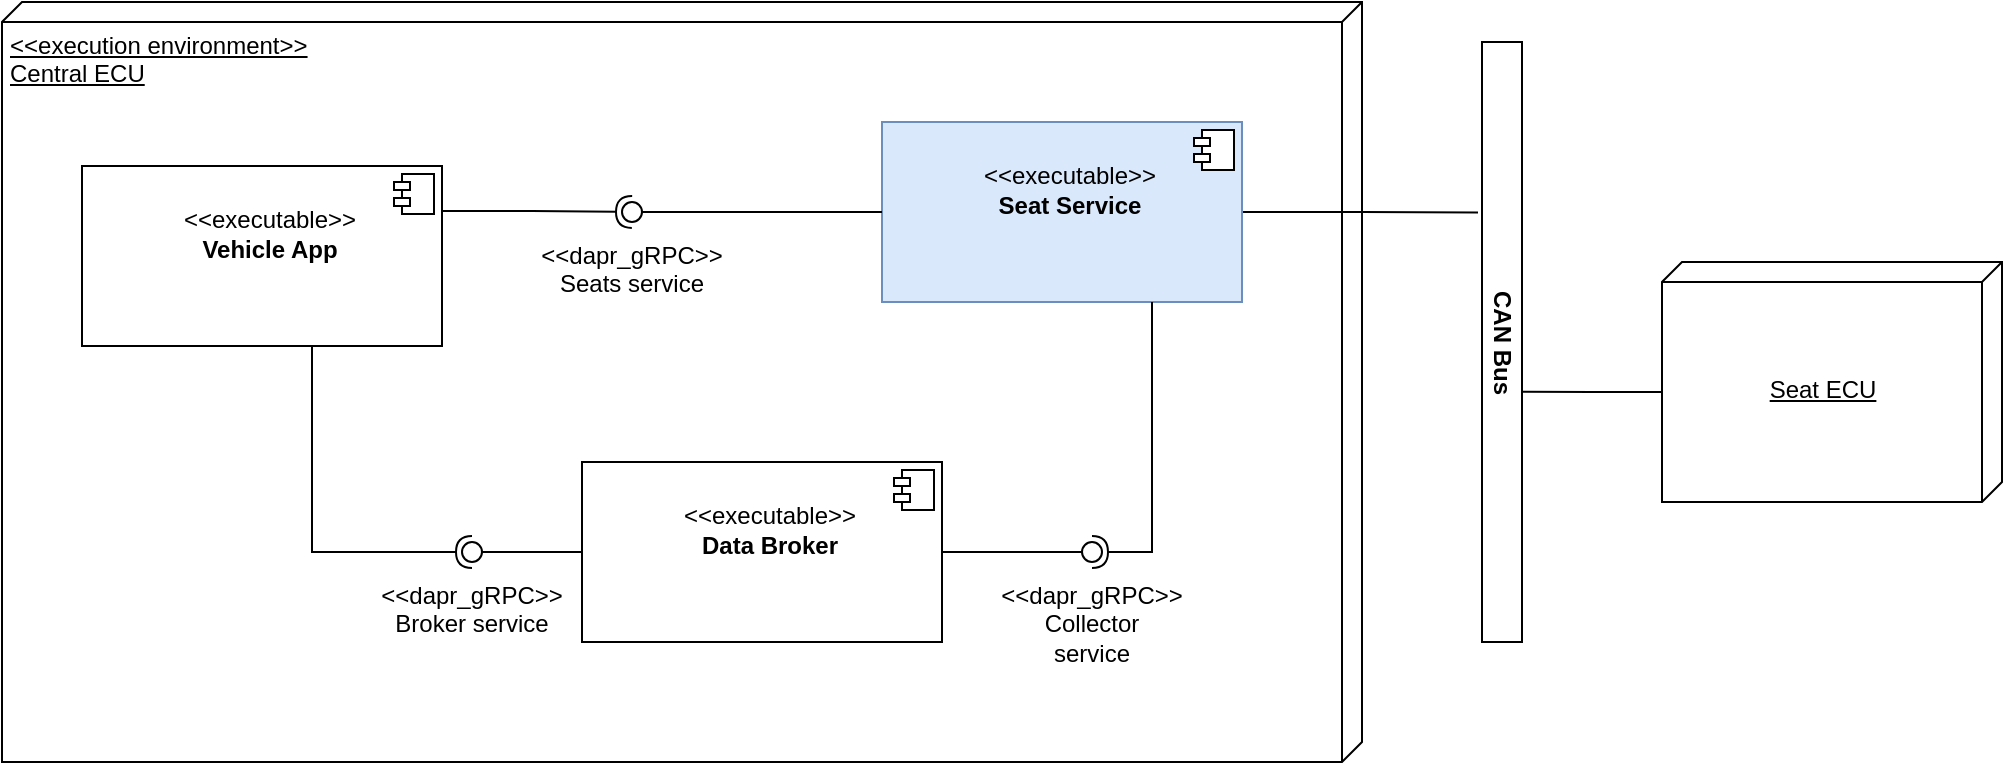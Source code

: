 <mxfile version="15.4.0" type="device" pages="2"><diagram name="Context" id="b5b7bab2-c9e2-2cf4-8b2a-24fd1a2a6d21"><mxGraphModel dx="1086" dy="926" grid="1" gridSize="10" guides="1" tooltips="1" connect="1" arrows="1" fold="1" page="1" pageScale="1" pageWidth="827" pageHeight="1169" background="none" math="0" shadow="0"><root><mxCell id="0"/><mxCell id="1" parent="0"/><mxCell id="uTeMGn9lE3zqLBdU4EpJ-9" value="&amp;lt;&amp;lt;execution environment&amp;gt;&amp;gt;&lt;br&gt;Central ECU" style="verticalAlign=top;align=left;spacingTop=8;spacingLeft=2;spacingRight=12;shape=cube;size=10;direction=south;fontStyle=4;html=1;" parent="1" vertex="1"><mxGeometry x="330" y="205" width="680" height="380" as="geometry"/></mxCell><mxCell id="uTeMGn9lE3zqLBdU4EpJ-1" value="&lt;p style=&quot;margin: 6px 0px 0px&quot;&gt;&lt;/p&gt;&lt;p style=&quot;margin: 0px 0px 0px 8px&quot;&gt;&lt;br&gt;&lt;/p&gt;&lt;p style=&quot;margin: 0px 0px 0px 8px&quot;&gt;&amp;lt;&amp;lt;executable&amp;gt;&amp;gt;&lt;/p&gt;&lt;p style=&quot;margin: 0px 0px 0px 8px&quot;&gt;&lt;b&gt;Vehicle App&lt;/b&gt;&lt;/p&gt;" style="align=center;overflow=fill;html=1;dropTarget=0;verticalAlign=middle;" parent="1" vertex="1"><mxGeometry x="370" y="287" width="180" height="90" as="geometry"/></mxCell><mxCell id="uTeMGn9lE3zqLBdU4EpJ-2" value="" style="shape=component;jettyWidth=8;jettyHeight=4;" parent="uTeMGn9lE3zqLBdU4EpJ-1" vertex="1"><mxGeometry x="1" width="20" height="20" relative="1" as="geometry"><mxPoint x="-24" y="4" as="offset"/></mxGeometry></mxCell><mxCell id="uTeMGn9lE3zqLBdU4EpJ-21" style="edgeStyle=orthogonalEdgeStyle;rounded=0;orthogonalLoop=1;jettySize=auto;html=1;exitX=1;exitY=0.5;exitDx=0;exitDy=0;entryX=0.284;entryY=1.1;entryDx=0;entryDy=0;entryPerimeter=0;endArrow=none;endFill=0;" parent="1" source="uTeMGn9lE3zqLBdU4EpJ-3" target="uTeMGn9lE3zqLBdU4EpJ-20" edge="1"><mxGeometry relative="1" as="geometry"/></mxCell><mxCell id="uTeMGn9lE3zqLBdU4EpJ-3" value="&lt;p style=&quot;margin: 6px 0px 0px&quot;&gt;&lt;/p&gt;&lt;p style=&quot;margin: 0px ; margin-left: 8px&quot;&gt;&lt;b&gt;&lt;br&gt;&lt;/b&gt;&lt;/p&gt;&lt;p style=&quot;margin: 0px ; margin-left: 8px&quot;&gt;&amp;lt;&amp;lt;executable&amp;gt;&amp;gt;&lt;b&gt;&lt;br&gt;&lt;/b&gt;&lt;/p&gt;&lt;p style=&quot;margin: 0px ; margin-left: 8px&quot;&gt;&lt;b&gt;Seat Service&lt;/b&gt;&lt;/p&gt;" style="align=center;overflow=fill;html=1;dropTarget=0;verticalAlign=middle;fillColor=#dae8fc;strokeColor=#6c8ebf;" parent="1" vertex="1"><mxGeometry x="770" y="265" width="180" height="90" as="geometry"/></mxCell><mxCell id="uTeMGn9lE3zqLBdU4EpJ-4" value="" style="shape=component;jettyWidth=8;jettyHeight=4;" parent="uTeMGn9lE3zqLBdU4EpJ-3" vertex="1"><mxGeometry x="1" width="20" height="20" relative="1" as="geometry"><mxPoint x="-24" y="4" as="offset"/></mxGeometry></mxCell><mxCell id="uTeMGn9lE3zqLBdU4EpJ-7" value="&lt;p style=&quot;margin: 6px 0px 0px&quot;&gt;&lt;/p&gt;&lt;p style=&quot;margin: 0px ; margin-left: 8px&quot;&gt;&lt;b&gt;&lt;br&gt;&lt;/b&gt;&lt;/p&gt;&lt;p style=&quot;margin: 0px ; margin-left: 8px&quot;&gt;&amp;lt;&amp;lt;executable&amp;gt;&amp;gt;&lt;b&gt;&lt;br&gt;&lt;/b&gt;&lt;/p&gt;&lt;p style=&quot;margin: 0px ; margin-left: 8px&quot;&gt;&lt;b&gt;Data Broker&lt;/b&gt;&lt;/p&gt;" style="align=center;overflow=fill;html=1;dropTarget=0;verticalAlign=middle;" parent="1" vertex="1"><mxGeometry x="620" y="435" width="180" height="90" as="geometry"/></mxCell><mxCell id="uTeMGn9lE3zqLBdU4EpJ-8" value="" style="shape=component;jettyWidth=8;jettyHeight=4;" parent="uTeMGn9lE3zqLBdU4EpJ-7" vertex="1"><mxGeometry x="1" width="20" height="20" relative="1" as="geometry"><mxPoint x="-24" y="4" as="offset"/></mxGeometry></mxCell><mxCell id="uTeMGn9lE3zqLBdU4EpJ-22" style="edgeStyle=orthogonalEdgeStyle;rounded=0;orthogonalLoop=1;jettySize=auto;html=1;exitX=0;exitY=0;exitDx=65;exitDy=170;exitPerimeter=0;entryX=0.583;entryY=0;entryDx=0;entryDy=0;entryPerimeter=0;endArrow=none;endFill=0;" parent="1" source="uTeMGn9lE3zqLBdU4EpJ-10" target="uTeMGn9lE3zqLBdU4EpJ-20" edge="1"><mxGeometry relative="1" as="geometry"/></mxCell><mxCell id="uTeMGn9lE3zqLBdU4EpJ-10" value="Seat ECU" style="verticalAlign=middle;align=center;spacingTop=8;spacingLeft=2;spacingRight=12;shape=cube;size=10;direction=south;fontStyle=4;html=1;" parent="1" vertex="1"><mxGeometry x="1160" y="335" width="170" height="120" as="geometry"/></mxCell><mxCell id="uTeMGn9lE3zqLBdU4EpJ-11" value="" style="rounded=0;orthogonalLoop=1;jettySize=auto;html=1;endArrow=none;endFill=0;sketch=0;sourcePerimeterSpacing=0;targetPerimeterSpacing=0;edgeStyle=orthogonalEdgeStyle;exitX=0;exitY=0.5;exitDx=0;exitDy=0;" parent="1" source="uTeMGn9lE3zqLBdU4EpJ-3" target="uTeMGn9lE3zqLBdU4EpJ-13" edge="1"><mxGeometry relative="1" as="geometry"><mxPoint x="510" y="480" as="sourcePoint"/></mxGeometry></mxCell><mxCell id="uTeMGn9lE3zqLBdU4EpJ-12" value="" style="rounded=0;orthogonalLoop=1;jettySize=auto;html=1;endArrow=halfCircle;endFill=0;entryX=0.5;entryY=0.5;endSize=6;strokeWidth=1;sketch=0;edgeStyle=orthogonalEdgeStyle;exitX=1;exitY=0.25;exitDx=0;exitDy=0;" parent="1" source="uTeMGn9lE3zqLBdU4EpJ-1" target="uTeMGn9lE3zqLBdU4EpJ-13" edge="1"><mxGeometry relative="1" as="geometry"><mxPoint x="550" y="480" as="sourcePoint"/></mxGeometry></mxCell><mxCell id="uTeMGn9lE3zqLBdU4EpJ-13" value="&lt;br&gt;&lt;br&gt;&lt;br&gt;&lt;br&gt;&amp;lt;&amp;lt;dapr_gRPC&amp;gt;&amp;gt;&lt;br&gt;Seats service" style="ellipse;whiteSpace=wrap;html=1;align=center;aspect=fixed;resizable=0;points=[];outlineConnect=0;sketch=0;" parent="1" vertex="1"><mxGeometry x="640" y="305" width="10" height="10" as="geometry"/></mxCell><mxCell id="uTeMGn9lE3zqLBdU4EpJ-17" value="" style="rounded=0;orthogonalLoop=1;jettySize=auto;html=1;endArrow=none;endFill=0;sketch=0;sourcePerimeterSpacing=0;targetPerimeterSpacing=0;edgeStyle=orthogonalEdgeStyle;exitX=0;exitY=0.5;exitDx=0;exitDy=0;" parent="1" source="uTeMGn9lE3zqLBdU4EpJ-7" target="uTeMGn9lE3zqLBdU4EpJ-19" edge="1"><mxGeometry relative="1" as="geometry"><mxPoint x="580" y="665" as="sourcePoint"/></mxGeometry></mxCell><mxCell id="uTeMGn9lE3zqLBdU4EpJ-18" value="" style="rounded=0;orthogonalLoop=1;jettySize=auto;html=1;endArrow=halfCircle;endFill=0;entryX=0.5;entryY=0.5;endSize=6;strokeWidth=1;sketch=0;edgeStyle=orthogonalEdgeStyle;exitX=0.75;exitY=1;exitDx=0;exitDy=0;" parent="1" source="uTeMGn9lE3zqLBdU4EpJ-1" target="uTeMGn9lE3zqLBdU4EpJ-19" edge="1"><mxGeometry relative="1" as="geometry"><mxPoint x="620" y="665" as="sourcePoint"/><Array as="points"><mxPoint x="485" y="480"/></Array></mxGeometry></mxCell><mxCell id="uTeMGn9lE3zqLBdU4EpJ-19" value="&lt;br&gt;&lt;br&gt;&lt;br&gt;&lt;br&gt;&amp;lt;&amp;lt;dapr_gRPC&amp;gt;&amp;gt;&lt;br&gt;Broker service" style="ellipse;whiteSpace=wrap;html=1;align=center;aspect=fixed;resizable=0;points=[];outlineConnect=0;sketch=0;" parent="1" vertex="1"><mxGeometry x="560" y="475" width="10" height="10" as="geometry"/></mxCell><mxCell id="uTeMGn9lE3zqLBdU4EpJ-20" value="&lt;b&gt;CAN Bus&lt;/b&gt;" style="html=1;rotation=90;" parent="1" vertex="1"><mxGeometry x="930" y="365" width="300" height="20" as="geometry"/></mxCell><mxCell id="uTeMGn9lE3zqLBdU4EpJ-23" value="" style="rounded=0;orthogonalLoop=1;jettySize=auto;html=1;endArrow=none;endFill=0;sketch=0;sourcePerimeterSpacing=0;targetPerimeterSpacing=0;edgeStyle=orthogonalEdgeStyle;exitX=1;exitY=0.5;exitDx=0;exitDy=0;" parent="1" source="uTeMGn9lE3zqLBdU4EpJ-7" target="uTeMGn9lE3zqLBdU4EpJ-25" edge="1"><mxGeometry relative="1" as="geometry"><mxPoint x="740" y="380" as="sourcePoint"/></mxGeometry></mxCell><mxCell id="uTeMGn9lE3zqLBdU4EpJ-24" value="" style="rounded=0;orthogonalLoop=1;jettySize=auto;html=1;endArrow=halfCircle;endFill=0;entryX=0.5;entryY=0.5;endSize=6;strokeWidth=1;sketch=0;edgeStyle=orthogonalEdgeStyle;exitX=0.75;exitY=1;exitDx=0;exitDy=0;" parent="1" source="uTeMGn9lE3zqLBdU4EpJ-3" target="uTeMGn9lE3zqLBdU4EpJ-25" edge="1"><mxGeometry relative="1" as="geometry"><mxPoint x="780" y="380" as="sourcePoint"/><Array as="points"><mxPoint x="905" y="480"/></Array></mxGeometry></mxCell><mxCell id="uTeMGn9lE3zqLBdU4EpJ-25" value="&lt;br&gt;&lt;br&gt;&lt;br&gt;&lt;br&gt;&lt;span&gt;&lt;br&gt;&amp;lt;&amp;lt;dapr_gRPC&amp;gt;&amp;gt;&lt;br&gt;Collector&lt;/span&gt;&lt;br&gt;&lt;span&gt;service&lt;/span&gt;" style="ellipse;whiteSpace=wrap;html=1;align=center;aspect=fixed;resizable=0;points=[];outlineConnect=0;sketch=0;" parent="1" vertex="1"><mxGeometry x="870" y="475" width="10" height="10" as="geometry"/></mxCell></root></mxGraphModel></diagram><diagram id="Axhbm_pVeEMqjZXgBBIf" name="Internal structure"><mxGraphModel dx="1936" dy="926" grid="1" gridSize="10" guides="1" tooltips="1" connect="1" arrows="1" fold="1" page="1" pageScale="1" pageWidth="850" pageHeight="1100" math="0" shadow="0"><root><mxCell id="uJ9KBKlwU-9svIBWsaE0-0"/><mxCell id="uJ9KBKlwU-9svIBWsaE0-1" parent="uJ9KBKlwU-9svIBWsaE0-0"/><mxCell id="wjpPGrOJSXlTkRIi60tT-20" value="&lt;p style=&quot;margin: 0px ; margin-top: 6px ; text-align: center&quot;&gt;&amp;lt;&amp;lt;executable&amp;gt;&amp;gt;&lt;br&gt;&lt;b&gt;&lt;font style=&quot;font-size: 15px&quot;&gt;Seat Service&lt;/font&gt;&lt;/b&gt;&lt;/p&gt;" style="align=left;overflow=fill;html=1;dropTarget=0;" parent="uJ9KBKlwU-9svIBWsaE0-1" vertex="1"><mxGeometry x="-20" y="660" width="1170" height="660" as="geometry"/></mxCell><mxCell id="wjpPGrOJSXlTkRIi60tT-21" value="" style="shape=component;jettyWidth=8;jettyHeight=4;align=center;verticalAlign=middle;" parent="wjpPGrOJSXlTkRIi60tT-20" vertex="1"><mxGeometry x="1" width="20" height="20" relative="1" as="geometry"><mxPoint x="-24" y="4" as="offset"/></mxGeometry></mxCell><mxCell id="wjpPGrOJSXlTkRIi60tT-22" value="&lt;p style=&quot;margin: 0px ; margin-top: 4px ; text-align: center ; text-decoration: underline&quot;&gt;&lt;b&gt;:SeatServiceImpl&lt;/b&gt;&lt;/p&gt;&lt;hr&gt;&lt;p style=&quot;margin: 0px ; margin-left: 8px&quot;&gt;+ Move(...)&lt;/p&gt;&lt;p style=&quot;margin: 0px ; margin-left: 8px&quot;&gt;+ MoveComponent(...)&lt;/p&gt;&lt;p style=&quot;margin: 0px ; margin-left: 8px&quot;&gt;+ CurrentPosition(...)&lt;/p&gt;" style="verticalAlign=top;align=left;overflow=fill;fontSize=12;fontFamily=Helvetica;html=1;fillColor=#dae8fc;strokeColor=#6c8ebf;" parent="uJ9KBKlwU-9svIBWsaE0-1" vertex="1"><mxGeometry x="260" y="740" width="160" height="90" as="geometry"/></mxCell><mxCell id="wjpPGrOJSXlTkRIi60tT-23" value="&lt;p style=&quot;margin: 0px ; margin-top: 4px ; text-align: center ; text-decoration: underline&quot;&gt;&lt;b&gt;:SeatAdjusterImpl&lt;/b&gt;&lt;/p&gt;&lt;hr&gt;&lt;p style=&quot;margin: 0px ; margin-left: 8px&quot;&gt;+ GetSeatPosition(): int&lt;br&gt;+ SetSeatPosition(int): SetResult&lt;br&gt;+ SubscribePosition(cb)&lt;/p&gt;" style="verticalAlign=top;align=left;overflow=fill;fontSize=12;fontFamily=Helvetica;html=1;fillColor=#dae8fc;strokeColor=#6c8ebf;" parent="uJ9KBKlwU-9svIBWsaE0-1" vertex="1"><mxGeometry x="585" y="740" width="195" height="90" as="geometry"/></mxCell><mxCell id="wjpPGrOJSXlTkRIi60tT-24" value="" style="rounded=0;orthogonalLoop=1;jettySize=auto;html=1;endArrow=none;endFill=0;sketch=0;sourcePerimeterSpacing=0;targetPerimeterSpacing=0;edgeStyle=orthogonalEdgeStyle;exitX=0;exitY=0.5;exitDx=0;exitDy=0;" parent="uJ9KBKlwU-9svIBWsaE0-1" source="wjpPGrOJSXlTkRIi60tT-23" target="wjpPGrOJSXlTkRIi60tT-25" edge="1"><mxGeometry relative="1" as="geometry"><mxPoint x="450" y="925" as="sourcePoint"/></mxGeometry></mxCell><mxCell id="wjpPGrOJSXlTkRIi60tT-25" value="" style="ellipse;whiteSpace=wrap;html=1;align=center;aspect=fixed;resizable=0;points=[];outlineConnect=0;sketch=0;" parent="uJ9KBKlwU-9svIBWsaE0-1" vertex="1"><mxGeometry x="510" y="780" width="10" height="10" as="geometry"/></mxCell><mxCell id="wjpPGrOJSXlTkRIi60tT-26" value="&lt;p style=&quot;margin: 0px ; margin-top: 4px ; text-align: center ; text-decoration: underline&quot;&gt;&amp;lt;&amp;lt;C-Module&amp;gt;&amp;gt;&lt;br&gt;&lt;b&gt;seat_controller&lt;/b&gt;&lt;/p&gt;&lt;hr&gt;&lt;p style=&quot;margin: 0px ; margin-left: 8px&quot;&gt;seatctrl_default_config(...)&lt;br&gt;seatctrl_init_ctx(...)&lt;br&gt;seatctrl_set_event_callback(...)&lt;br&gt;&lt;/p&gt;&lt;p style=&quot;margin: 0px ; margin-left: 8px&quot;&gt;seatctrl_open(...)&lt;br&gt;&lt;/p&gt;&lt;p style=&quot;margin: 0px ; margin-left: 8px&quot;&gt;seatctrl_close(...)&lt;/p&gt;&lt;p style=&quot;margin: 0px ; margin-left: 8px&quot;&gt;seatctrl_get_position(...)&lt;br&gt;&lt;/p&gt;&lt;p style=&quot;margin: 0px ; margin-left: 8px&quot;&gt;seatctrl_set_position(...)&lt;br&gt;&lt;/p&gt;&lt;div&gt;&lt;br&gt;&lt;/div&gt;" style="verticalAlign=top;align=left;overflow=fill;fontSize=12;fontFamily=Helvetica;html=1;fillColor=#dae8fc;strokeColor=#6c8ebf;" parent="uJ9KBKlwU-9svIBWsaE0-1" vertex="1"><mxGeometry x="880" y="705" width="180" height="160" as="geometry"/></mxCell><mxCell id="wjpPGrOJSXlTkRIi60tT-27" value="&lt;p style=&quot;margin: 0px ; margin-top: 4px ; text-align: center ; text-decoration: underline&quot;&gt;&lt;b&gt;:SeatDataFeeder&lt;/b&gt;&lt;/p&gt;&lt;hr&gt;&lt;p style=&quot;margin: 0px ; margin-left: 8px&quot;&gt;+ Run()&lt;/p&gt;&lt;p style=&quot;margin: 0px ; margin-left: 8px&quot;&gt;+ Shutdown()&lt;/p&gt;" style="verticalAlign=top;align=left;overflow=fill;fontSize=12;fontFamily=Helvetica;html=1;fillColor=#dae8fc;strokeColor=#6c8ebf;" parent="uJ9KBKlwU-9svIBWsaE0-1" vertex="1"><mxGeometry x="435" y="890" width="160" height="90" as="geometry"/></mxCell><mxCell id="wjpPGrOJSXlTkRIi60tT-28" value="" style="rounded=0;orthogonalLoop=1;jettySize=auto;html=1;endArrow=none;endFill=0;sketch=0;sourcePerimeterSpacing=0;targetPerimeterSpacing=0;edgeStyle=orthogonalEdgeStyle;exitX=0;exitY=0.5;exitDx=0;exitDy=0;" parent="uJ9KBKlwU-9svIBWsaE0-1" source="wjpPGrOJSXlTkRIi60tT-53" target="wjpPGrOJSXlTkRIi60tT-29" edge="1"><mxGeometry relative="1" as="geometry"><mxPoint x="630" y="1065" as="sourcePoint"/></mxGeometry></mxCell><mxCell id="wjpPGrOJSXlTkRIi60tT-29" value="" style="ellipse;whiteSpace=wrap;html=1;align=center;aspect=fixed;resizable=0;points=[];outlineConnect=0;sketch=0;" parent="uJ9KBKlwU-9svIBWsaE0-1" vertex="1"><mxGeometry x="550" y="1060" width="10" height="10" as="geometry"/></mxCell><mxCell id="wjpPGrOJSXlTkRIi60tT-30" value="&lt;p style=&quot;margin: 0px ; margin-top: 4px ; text-align: center ; text-decoration: underline&quot;&gt;&amp;lt;&amp;lt;generated gRPC stub&amp;gt;&amp;gt;&lt;br&gt;&lt;b&gt;:Collector::Stub&lt;/b&gt;&lt;/p&gt;&lt;hr&gt;&lt;p style=&quot;margin: 0px ; margin-left: 8px&quot;&gt;+ RegisterDatapoints(...)&lt;/p&gt;&lt;p style=&quot;margin: 0px ; margin-left: 8px&quot;&gt;+&amp;nbsp;UpdateDatapoints(...)&lt;/p&gt;&lt;p style=&quot;margin: 0px ; margin-left: 8px&quot;&gt;+&amp;nbsp;StreamDatapoints(...)&lt;/p&gt;" style="verticalAlign=top;align=left;overflow=fill;fontSize=12;fontFamily=Helvetica;html=1;fillColor=#f5f5f5;strokeColor=#666666;fontColor=#333333;" parent="uJ9KBKlwU-9svIBWsaE0-1" vertex="1"><mxGeometry x="630" y="1169" width="185" height="101" as="geometry"/></mxCell><mxCell id="wjpPGrOJSXlTkRIi60tT-31" value="1" style="endArrow=open;html=1;endSize=12;startArrow=diamondThin;startSize=14;startFill=1;edgeStyle=orthogonalEdgeStyle;align=left;verticalAlign=bottom;rounded=0;exitX=0.5;exitY=1;exitDx=0;exitDy=0;entryX=0.5;entryY=0;entryDx=0;entryDy=0;" parent="uJ9KBKlwU-9svIBWsaE0-1" source="wjpPGrOJSXlTkRIi60tT-53" target="wjpPGrOJSXlTkRIi60tT-30" edge="1"><mxGeometry x="-0.322" y="-22" relative="1" as="geometry"><mxPoint x="722.5" y="1110" as="sourcePoint"/><mxPoint x="550" y="930" as="targetPoint"/><mxPoint as="offset"/></mxGeometry></mxCell><mxCell id="wjpPGrOJSXlTkRIi60tT-32" value="collector_proxy_" style="text;strokeColor=none;fillColor=none;align=left;verticalAlign=top;spacingLeft=4;spacingRight=4;overflow=hidden;rotatable=0;points=[[0,0.5],[1,0.5]];portConstraint=eastwest;" parent="uJ9KBKlwU-9svIBWsaE0-1" vertex="1"><mxGeometry x="727.5" y="1120" width="180" height="26" as="geometry"/></mxCell><mxCell id="wjpPGrOJSXlTkRIi60tT-33" value="DataBrokerFeeder" style="text;strokeColor=none;fillColor=none;align=center;verticalAlign=top;spacingLeft=4;spacingRight=4;overflow=hidden;rotatable=0;points=[[0,0.5],[1,0.5]];portConstraint=eastwest;fontStyle=1" parent="uJ9KBKlwU-9svIBWsaE0-1" vertex="1"><mxGeometry x="460" y="1070" width="180" height="26" as="geometry"/></mxCell><mxCell id="wjpPGrOJSXlTkRIi60tT-34" value="SeatAdjuster" style="text;strokeColor=none;fillColor=none;align=center;verticalAlign=top;spacingLeft=4;spacingRight=4;overflow=hidden;rotatable=0;points=[[0,0.5],[1,0.5]];portConstraint=eastwest;fontStyle=1" parent="uJ9KBKlwU-9svIBWsaE0-1" vertex="1"><mxGeometry x="425" y="750" width="180" height="26" as="geometry"/></mxCell><mxCell id="wjpPGrOJSXlTkRIi60tT-35" value="&lt;p style=&quot;margin: 0px ; margin-top: 4px ; text-align: center ; text-decoration: underline&quot;&gt;&amp;lt;&amp;lt;generated gRPC stub&amp;gt;&amp;gt;&lt;br&gt;&lt;b&gt;:Seats::Service&lt;/b&gt;&lt;/p&gt;&lt;hr&gt;&lt;p style=&quot;margin: 0px 0px 0px 8px&quot;&gt;+ Move(...)&lt;/p&gt;&lt;p style=&quot;margin: 0px 0px 0px 8px&quot;&gt;+ MoveComponent(...)&lt;/p&gt;&lt;p style=&quot;margin: 0px 0px 0px 8px&quot;&gt;+ CurrentPosition(...)&lt;/p&gt;" style="verticalAlign=top;align=left;overflow=fill;fontSize=12;fontFamily=Helvetica;html=1;fillColor=#f5f5f5;strokeColor=#666666;fontColor=#333333;" parent="uJ9KBKlwU-9svIBWsaE0-1" vertex="1"><mxGeometry x="20" y="735" width="160" height="100" as="geometry"/></mxCell><mxCell id="wjpPGrOJSXlTkRIi60tT-36" value="Extends" style="endArrow=block;endSize=16;endFill=0;html=1;rounded=0;edgeStyle=orthogonalEdgeStyle;exitX=0;exitY=0.5;exitDx=0;exitDy=0;entryX=1;entryY=0.5;entryDx=0;entryDy=0;" parent="uJ9KBKlwU-9svIBWsaE0-1" source="wjpPGrOJSXlTkRIi60tT-22" target="wjpPGrOJSXlTkRIi60tT-35" edge="1"><mxGeometry width="160" relative="1" as="geometry"><mxPoint x="390" y="930" as="sourcePoint"/><mxPoint x="550" y="930" as="targetPoint"/></mxGeometry></mxCell><mxCell id="wjpPGrOJSXlTkRIi60tT-37" value="Use" style="endArrow=open;endSize=12;dashed=1;html=1;rounded=0;edgeStyle=orthogonalEdgeStyle;exitX=1;exitY=0.5;exitDx=0;exitDy=0;" parent="uJ9KBKlwU-9svIBWsaE0-1" source="wjpPGrOJSXlTkRIi60tT-23" target="wjpPGrOJSXlTkRIi60tT-26" edge="1"><mxGeometry width="160" relative="1" as="geometry"><mxPoint x="390" y="930" as="sourcePoint"/><mxPoint x="550" y="930" as="targetPoint"/></mxGeometry></mxCell><mxCell id="wjpPGrOJSXlTkRIi60tT-38" value="" style="rounded=0;orthogonalLoop=1;jettySize=auto;html=1;endArrow=none;endFill=0;sketch=0;sourcePerimeterSpacing=0;targetPerimeterSpacing=0;edgeStyle=orthogonalEdgeStyle;exitX=0;exitY=0.5;exitDx=0;exitDy=0;" parent="uJ9KBKlwU-9svIBWsaE0-1" source="wjpPGrOJSXlTkRIi60tT-35" target="wjpPGrOJSXlTkRIi60tT-39" edge="1"><mxGeometry relative="1" as="geometry"><mxPoint x="450" y="925" as="sourcePoint"/></mxGeometry></mxCell><mxCell id="wjpPGrOJSXlTkRIi60tT-39" value="" style="ellipse;whiteSpace=wrap;html=1;align=center;aspect=fixed;resizable=0;points=[];outlineConnect=0;sketch=0;" parent="uJ9KBKlwU-9svIBWsaE0-1" vertex="1"><mxGeometry x="-150" y="780" width="10" height="10" as="geometry"/></mxCell><mxCell id="wjpPGrOJSXlTkRIi60tT-40" value="" style="rounded=0;orthogonalLoop=1;jettySize=auto;html=1;endArrow=halfCircle;endFill=0;entryX=0.5;entryY=0.5;endSize=6;strokeWidth=1;sketch=0;edgeStyle=orthogonalEdgeStyle;exitX=0.5;exitY=1;exitDx=0;exitDy=0;" parent="uJ9KBKlwU-9svIBWsaE0-1" source="wjpPGrOJSXlTkRIi60tT-30" target="wjpPGrOJSXlTkRIi60tT-41" edge="1"><mxGeometry relative="1" as="geometry"><mxPoint x="490" y="1225" as="sourcePoint"/></mxGeometry></mxCell><mxCell id="wjpPGrOJSXlTkRIi60tT-41" value="" style="ellipse;whiteSpace=wrap;html=1;align=center;aspect=fixed;resizable=0;points=[];outlineConnect=0;sketch=0;" parent="uJ9KBKlwU-9svIBWsaE0-1" vertex="1"><mxGeometry x="717.5" y="1370" width="10" height="10" as="geometry"/></mxCell><mxCell id="wjpPGrOJSXlTkRIi60tT-42" value="&amp;lt;&amp;lt;dapr gRPC service&amp;gt;&amp;gt;&lt;br&gt;&lt;span&gt;&lt;b&gt;sdv.edge.databroker.collector.v1.&lt;/b&gt;&lt;/span&gt;&lt;span&gt;&lt;b&gt;Collector&lt;/b&gt;&lt;/span&gt;" style="text;html=1;strokeColor=none;fillColor=none;align=center;verticalAlign=middle;whiteSpace=wrap;rounded=0;" parent="uJ9KBKlwU-9svIBWsaE0-1" vertex="1"><mxGeometry x="596.25" y="1390" width="252.5" height="30" as="geometry"/></mxCell><mxCell id="wjpPGrOJSXlTkRIi60tT-43" value="&amp;lt;&amp;lt;dapr gRPC service&amp;gt;&amp;gt;&lt;br&gt;&lt;b&gt;sdv.edge.comfort.seats.v1.S&lt;/b&gt;&lt;b&gt;eats&amp;nbsp;&lt;/b&gt;" style="text;html=1;strokeColor=none;fillColor=none;align=center;verticalAlign=middle;whiteSpace=wrap;rounded=0;" parent="uJ9KBKlwU-9svIBWsaE0-1" vertex="1"><mxGeometry x="-245" y="805" width="200" height="30" as="geometry"/></mxCell><mxCell id="wjpPGrOJSXlTkRIi60tT-44" value="" style="rounded=0;orthogonalLoop=1;jettySize=auto;html=1;endArrow=halfCircle;endFill=0;entryX=0.5;entryY=0.5;endSize=6;strokeWidth=1;sketch=0;edgeStyle=orthogonalEdgeStyle;exitX=1;exitY=0.5;exitDx=0;exitDy=0;" parent="uJ9KBKlwU-9svIBWsaE0-1" source="wjpPGrOJSXlTkRIi60tT-26" target="wjpPGrOJSXlTkRIi60tT-45" edge="1"><mxGeometry relative="1" as="geometry"><mxPoint x="1773.75" y="240" as="sourcePoint"/></mxGeometry></mxCell><mxCell id="wjpPGrOJSXlTkRIi60tT-45" value="" style="ellipse;whiteSpace=wrap;html=1;align=center;aspect=fixed;resizable=0;points=[];outlineConnect=0;sketch=0;" parent="uJ9KBKlwU-9svIBWsaE0-1" vertex="1"><mxGeometry x="1290" y="780" width="10" height="10" as="geometry"/></mxCell><mxCell id="wjpPGrOJSXlTkRIi60tT-46" value="&lt;b&gt;SocketCAN&lt;/b&gt;" style="text;html=1;strokeColor=none;fillColor=none;align=center;verticalAlign=middle;whiteSpace=wrap;rounded=0;" parent="uJ9KBKlwU-9svIBWsaE0-1" vertex="1"><mxGeometry x="1168.75" y="800" width="252.5" height="30" as="geometry"/></mxCell><mxCell id="wjpPGrOJSXlTkRIi60tT-47" value="broker_feeder_" style="text;strokeColor=none;fillColor=none;align=left;verticalAlign=top;spacingLeft=4;spacingRight=4;overflow=hidden;rotatable=0;points=[[0,0.5],[1,0.5]];portConstraint=eastwest;" parent="uJ9KBKlwU-9svIBWsaE0-1" vertex="1"><mxGeometry x="520" y="980" width="180" height="26" as="geometry"/></mxCell><mxCell id="wjpPGrOJSXlTkRIi60tT-48" value="1" style="endArrow=open;html=1;endSize=12;startArrow=diamondThin;startSize=14;startFill=1;edgeStyle=orthogonalEdgeStyle;align=left;verticalAlign=bottom;rounded=0;exitX=0.5;exitY=1;exitDx=0;exitDy=0;" parent="uJ9KBKlwU-9svIBWsaE0-1" source="wjpPGrOJSXlTkRIi60tT-27" target="wjpPGrOJSXlTkRIi60tT-29" edge="1"><mxGeometry x="-0.667" y="-15" relative="1" as="geometry"><mxPoint x="280" y="950" as="sourcePoint"/><mxPoint x="440" y="950" as="targetPoint"/><Array as="points"><mxPoint x="515" y="1065"/></Array><mxPoint as="offset"/></mxGeometry></mxCell><mxCell id="wjpPGrOJSXlTkRIi60tT-49" value="1" style="endArrow=open;html=1;endSize=12;startArrow=diamondThin;startSize=14;startFill=1;edgeStyle=orthogonalEdgeStyle;align=left;verticalAlign=bottom;rounded=0;exitX=0.5;exitY=0;exitDx=0;exitDy=0;" parent="uJ9KBKlwU-9svIBWsaE0-1" source="wjpPGrOJSXlTkRIi60tT-27" target="wjpPGrOJSXlTkRIi60tT-25" edge="1"><mxGeometry x="-0.8" y="15" relative="1" as="geometry"><mxPoint x="280" y="950" as="sourcePoint"/><mxPoint x="440" y="950" as="targetPoint"/><mxPoint as="offset"/></mxGeometry></mxCell><mxCell id="wjpPGrOJSXlTkRIi60tT-50" value="seat_adjuster_" style="text;strokeColor=none;fillColor=none;align=left;verticalAlign=top;spacingLeft=4;spacingRight=4;overflow=hidden;rotatable=0;points=[[0,0.5],[1,0.5]];portConstraint=eastwest;" parent="uJ9KBKlwU-9svIBWsaE0-1" vertex="1"><mxGeometry x="520" y="864" width="180" height="26" as="geometry"/></mxCell><mxCell id="wjpPGrOJSXlTkRIi60tT-51" value="1" style="endArrow=open;html=1;endSize=12;startArrow=diamondThin;startSize=14;startFill=1;edgeStyle=orthogonalEdgeStyle;align=left;verticalAlign=bottom;rounded=0;exitX=1;exitY=0.5;exitDx=0;exitDy=0;" parent="uJ9KBKlwU-9svIBWsaE0-1" source="wjpPGrOJSXlTkRIi60tT-22" target="wjpPGrOJSXlTkRIi60tT-25" edge="1"><mxGeometry x="-1" y="3" relative="1" as="geometry"><mxPoint x="280" y="950" as="sourcePoint"/><mxPoint x="440" y="950" as="targetPoint"/></mxGeometry></mxCell><mxCell id="wjpPGrOJSXlTkRIi60tT-52" value="adjuster_" style="text;strokeColor=none;fillColor=none;align=left;verticalAlign=top;spacingLeft=4;spacingRight=4;overflow=hidden;rotatable=0;points=[[0,0.5],[1,0.5]];portConstraint=eastwest;" parent="uJ9KBKlwU-9svIBWsaE0-1" vertex="1"><mxGeometry x="420" y="790" width="61.25" height="26" as="geometry"/></mxCell><mxCell id="wjpPGrOJSXlTkRIi60tT-53" value="&lt;b&gt;&amp;nbsp; &amp;nbsp;&amp;nbsp;&lt;u&gt;:DataBrokerFeederImpl&lt;/u&gt;&lt;/b&gt;&amp;nbsp; &amp;nbsp;&amp;nbsp;&lt;hr&gt;&lt;p style=&quot;margin: 0px 0px 0px 8px&quot;&gt;&lt;/p&gt;&lt;div&gt;&lt;span&gt;&amp;nbsp; &amp;nbsp;+ createInstance(...)&lt;/span&gt;&lt;/div&gt;&lt;div&gt;&lt;span&gt;&amp;nbsp; &amp;nbsp;+ Run()&lt;/span&gt;&lt;/div&gt;&lt;div&gt;&lt;span&gt;&amp;nbsp; &amp;nbsp;+ Shutdown()&lt;/span&gt;&lt;/div&gt;&lt;div&gt;&lt;span&gt;&amp;nbsp; &amp;nbsp;+ FeedValue(...)&lt;br&gt;&lt;/span&gt;&lt;span&gt;&amp;nbsp; &amp;nbsp;+ FeedValues(...)&lt;/span&gt;&lt;/div&gt;&lt;div&gt;&lt;span&gt;&lt;br&gt;&lt;/span&gt;&lt;/div&gt;" style="shape=process;html=1;backgroundOutline=1;align=left;verticalAlign=top;size=0.056;spacing=-6;spacingLeft=6;spacingTop=6;fillColor=#e1d5e7;strokeColor=#9673a6;" parent="uJ9KBKlwU-9svIBWsaE0-1" vertex="1"><mxGeometry x="632.5" y="1010" width="180" height="110" as="geometry"/></mxCell><mxCell id="wjpPGrOJSXlTkRIi60tT-54" value="Generic feeder class re-usable in other service implementations" style="shape=note;whiteSpace=wrap;html=1;backgroundOutline=1;darkOpacity=0.05;size=16;fillColor=#fff2cc;strokeColor=#d6b656;" parent="uJ9KBKlwU-9svIBWsaE0-1" vertex="1"><mxGeometry x="848.75" y="1036" width="100" height="110" as="geometry"/></mxCell><mxCell id="wjpPGrOJSXlTkRIi60tT-55" value="Defines the data points fed by the seat service into the broker and forwards updates of seat data received from SeatAdjuster to the generic feeder" style="shape=note;whiteSpace=wrap;html=1;backgroundOutline=1;darkOpacity=0.05;size=16;fillColor=#fff2cc;strokeColor=#d6b656;" parent="uJ9KBKlwU-9svIBWsaE0-1" vertex="1"><mxGeometry x="290" y="996" width="155" height="140" as="geometry"/></mxCell><mxCell id="wjpPGrOJSXlTkRIi60tT-56" value="Implements the internal SeatAdjuster interface and establishes the connection to the seat controller" style="shape=note;whiteSpace=wrap;html=1;backgroundOutline=1;darkOpacity=0.05;size=16;fillColor=#fff2cc;strokeColor=#d6b656;" parent="uJ9KBKlwU-9svIBWsaE0-1" vertex="1"><mxGeometry x="672.5" y="850" width="117.5" height="110" as="geometry"/></mxCell><mxCell id="wjpPGrOJSXlTkRIi60tT-57" style="rounded=0;orthogonalLoop=1;jettySize=auto;html=1;endArrow=none;endFill=0;dashed=1;" parent="uJ9KBKlwU-9svIBWsaE0-1" source="wjpPGrOJSXlTkRIi60tT-58" target="wjpPGrOJSXlTkRIi60tT-22" edge="1"><mxGeometry relative="1" as="geometry"/></mxCell><mxCell id="wjpPGrOJSXlTkRIi60tT-58" value="Separates the service technology independent internal SeatAdjuster interface from the gRPC specific details" style="shape=note;whiteSpace=wrap;html=1;backgroundOutline=1;darkOpacity=0.05;size=16;fillColor=#fff2cc;strokeColor=#d6b656;" parent="uJ9KBKlwU-9svIBWsaE0-1" vertex="1"><mxGeometry x="200" y="850" width="117.5" height="110" as="geometry"/></mxCell><mxCell id="wjpPGrOJSXlTkRIi60tT-59" style="rounded=0;orthogonalLoop=1;jettySize=auto;html=1;endArrow=none;endFill=0;dashed=1;" parent="uJ9KBKlwU-9svIBWsaE0-1" source="wjpPGrOJSXlTkRIi60tT-55" target="wjpPGrOJSXlTkRIi60tT-27" edge="1"><mxGeometry relative="1" as="geometry"><mxPoint x="268.75" y="860" as="sourcePoint"/><mxPoint x="293.75" y="840" as="targetPoint"/></mxGeometry></mxCell><mxCell id="wjpPGrOJSXlTkRIi60tT-60" style="rounded=0;orthogonalLoop=1;jettySize=auto;html=1;endArrow=none;endFill=0;dashed=1;" parent="uJ9KBKlwU-9svIBWsaE0-1" source="wjpPGrOJSXlTkRIi60tT-56" target="wjpPGrOJSXlTkRIi60tT-23" edge="1"><mxGeometry relative="1" as="geometry"><mxPoint x="278.75" y="870" as="sourcePoint"/><mxPoint x="303.75" y="850" as="targetPoint"/></mxGeometry></mxCell><mxCell id="wjpPGrOJSXlTkRIi60tT-61" style="rounded=0;orthogonalLoop=1;jettySize=auto;html=1;endArrow=none;endFill=0;dashed=1;" parent="uJ9KBKlwU-9svIBWsaE0-1" source="wjpPGrOJSXlTkRIi60tT-53" target="wjpPGrOJSXlTkRIi60tT-54" edge="1"><mxGeometry relative="1" as="geometry"><mxPoint x="288.75" y="880" as="sourcePoint"/><mxPoint x="313.75" y="860" as="targetPoint"/></mxGeometry></mxCell><mxCell id="wjpPGrOJSXlTkRIi60tT-62" value="Connects to the SocketCAN and contains the control loop moving a seat forward or backward until the desired position is reached" style="shape=note;whiteSpace=wrap;html=1;backgroundOutline=1;darkOpacity=0.05;size=16;fillColor=#fff2cc;strokeColor=#d6b656;" parent="uJ9KBKlwU-9svIBWsaE0-1" vertex="1"><mxGeometry x="948.75" y="890" width="155" height="110" as="geometry"/></mxCell><mxCell id="wjpPGrOJSXlTkRIi60tT-63" style="rounded=0;orthogonalLoop=1;jettySize=auto;html=1;endArrow=none;endFill=0;dashed=1;" parent="uJ9KBKlwU-9svIBWsaE0-1" source="wjpPGrOJSXlTkRIi60tT-26" target="wjpPGrOJSXlTkRIi60tT-62" edge="1"><mxGeometry relative="1" as="geometry"><mxPoint x="822.5" y="1088.277" as="sourcePoint"/><mxPoint x="858.75" y="1093.624" as="targetPoint"/></mxGeometry></mxCell></root></mxGraphModel></diagram></mxfile>